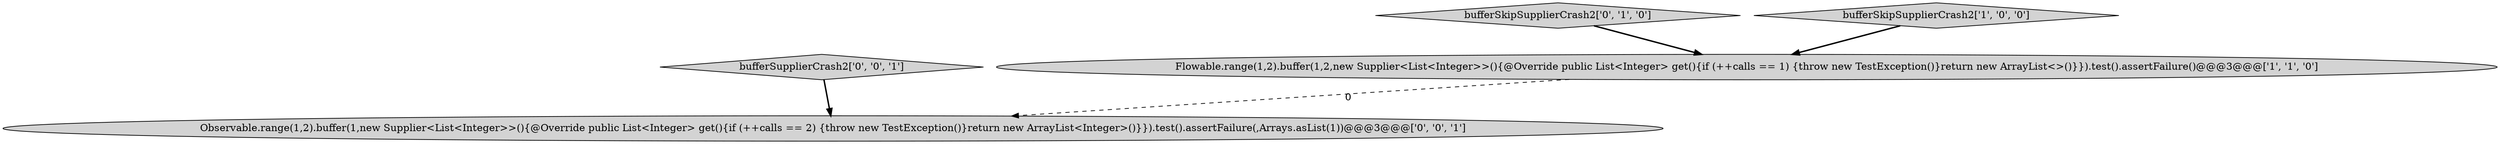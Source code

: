 digraph {
0 [style = filled, label = "Flowable.range(1,2).buffer(1,2,new Supplier<List<Integer>>(){@Override public List<Integer> get(){if (++calls == 1) {throw new TestException()}return new ArrayList<>()}}).test().assertFailure()@@@3@@@['1', '1', '0']", fillcolor = lightgray, shape = ellipse image = "AAA0AAABBB1BBB"];
2 [style = filled, label = "bufferSkipSupplierCrash2['0', '1', '0']", fillcolor = lightgray, shape = diamond image = "AAA0AAABBB2BBB"];
4 [style = filled, label = "Observable.range(1,2).buffer(1,new Supplier<List<Integer>>(){@Override public List<Integer> get(){if (++calls == 2) {throw new TestException()}return new ArrayList<Integer>()}}).test().assertFailure(,Arrays.asList(1))@@@3@@@['0', '0', '1']", fillcolor = lightgray, shape = ellipse image = "AAA0AAABBB3BBB"];
1 [style = filled, label = "bufferSkipSupplierCrash2['1', '0', '0']", fillcolor = lightgray, shape = diamond image = "AAA0AAABBB1BBB"];
3 [style = filled, label = "bufferSupplierCrash2['0', '0', '1']", fillcolor = lightgray, shape = diamond image = "AAA0AAABBB3BBB"];
2->0 [style = bold, label=""];
1->0 [style = bold, label=""];
3->4 [style = bold, label=""];
0->4 [style = dashed, label="0"];
}
